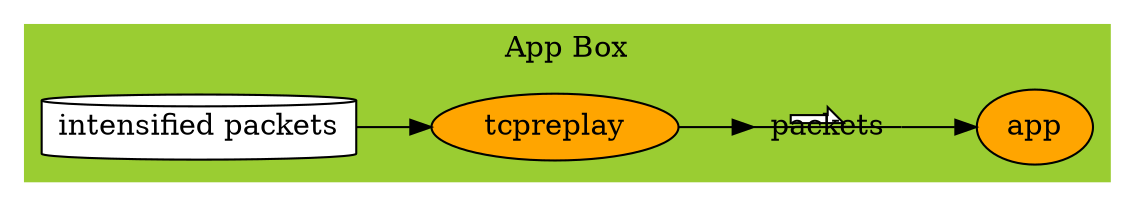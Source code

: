 digraph{
    rankdir=LR
    subgraph cluster_app{ label="App Box" color=yellowgreen style=filled
        app[shape=ellipse, fillcolor=orange, style=filled]
        node[label="packets", shape=cylinder, style=filled, fillcolor=white, width=0.2, height=0.2]
        p0[label="intensified packets"]
        tcpreplay[label="tcpreplay", shape=ellipse, fillcolor=orange, style=filled]
        network[shape="primersite"]
        }
        p0-> tcpreplay -> network -> app
    }